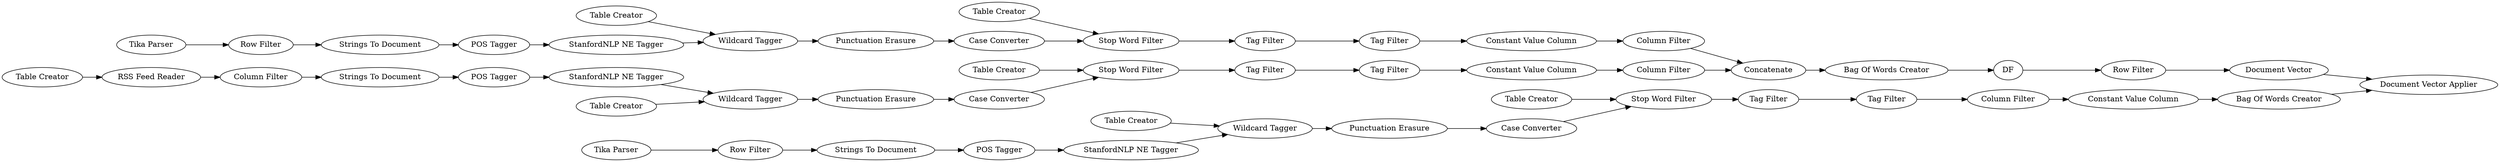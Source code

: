 digraph {
	"-1001823430692894578_32" [label="Column Filter"]
	"8995766270890398531_60" [label="Column Filter"]
	"8995766270890398531_9" [label="StanfordNLP NE Tagger"]
	"4720335448235248640_19" [label="Table Creator"]
	"4720335448235248640_20" [label="Tag Filter"]
	"-5929296231552089761_11" [label="Table Creator"]
	"719674089315445247_4" [label="Tika Parser"]
	"-5929296231552089761_12" [label="Row Filter"]
	"-1001823430692894578_31" [label="Tag Filter"]
	"719674089315445247_12" [label="Row Filter"]
	"4720335448235248640_23" [label="Constant Value Column"]
	"8995766270890398531_5" [label="Strings To Document"]
	"-1001823430692894578_25" [label="Table Creator"]
	"3514025822003984883_28" [label="Stop Word Filter"]
	"3514025822003984883_25" [label="Table Creator"]
	"719674089315445247_5" [label="Strings To Document"]
	"-5210237112876014667_34" [label=DF]
	"-5929296231552089761_4" [label="Tika Parser"]
	"719674089315445247_7" [label="POS Tagger"]
	"-5929296231552089761_7" [label="POS Tagger"]
	"4720335448235248640_17" [label="Tag Filter"]
	"4720335448235248640_15" [label="Stop Word Filter"]
	"8995766270890398531_7" [label="POS Tagger"]
	"9142668480687921890_33" [label=Concatenate]
	"3514025822003984883_26" [label="Tag Filter"]
	"-1001823430692894578_28" [label="Stop Word Filter"]
	"-5210237112876014667_45" [label="Document Vector Applier"]
	"3514025822003984883_27" [label="Punctuation Erasure"]
	"719674089315445247_11" [label="Table Creator"]
	"-5929296231552089761_5" [label="Strings To Document"]
	"3514025822003984883_32" [label="Column Filter"]
	"4720335448235248640_24" [label="Column Filter"]
	"8995766270890398531_53" [label="RSS Feed Reader"]
	"719674089315445247_9" [label="StanfordNLP NE Tagger"]
	"3514025822003984883_31" [label="Tag Filter"]
	"-5210237112876014667_35" [label="Bag Of Words Creator"]
	"-5210237112876014667_42" [label="Document Vector"]
	"-5210237112876014667_48" [label="Bag Of Words Creator"]
	"-5210237112876014667_46" [label="Row Filter"]
	"-5929296231552089761_10" [label="Wildcard Tagger"]
	"-1001823430692894578_29" [label="Case Converter"]
	"-1001823430692894578_26" [label="Tag Filter"]
	"-1001823430692894578_27" [label="Punctuation Erasure"]
	"8995766270890398531_11" [label="Table Creator"]
	"4720335448235248640_12" [label="Punctuation Erasure"]
	"3514025822003984883_29" [label="Case Converter"]
	"8995766270890398531_42" [label="Table Creator"]
	"8995766270890398531_10" [label="Wildcard Tagger"]
	"719674089315445247_10" [label="Wildcard Tagger"]
	"3514025822003984883_12" [label="Constant Value Column"]
	"-5929296231552089761_9" [label="StanfordNLP NE Tagger"]
	"-1001823430692894578_13" [label="Constant Value Column"]
	"4720335448235248640_16" [label="Case Converter"]
	"4720335448235248640_24" -> "9142668480687921890_33"
	"8995766270890398531_9" -> "8995766270890398531_10"
	"-1001823430692894578_26" -> "-1001823430692894578_31"
	"3514025822003984883_32" -> "9142668480687921890_33"
	"3514025822003984883_27" -> "3514025822003984883_29"
	"-5929296231552089761_5" -> "-5929296231552089761_7"
	"4720335448235248640_23" -> "4720335448235248640_24"
	"-1001823430692894578_31" -> "-1001823430692894578_32"
	"-5210237112876014667_42" -> "-5210237112876014667_45"
	"3514025822003984883_29" -> "3514025822003984883_28"
	"-5929296231552089761_11" -> "-5929296231552089761_10"
	"8995766270890398531_53" -> "8995766270890398531_60"
	"4720335448235248640_20" -> "4720335448235248640_23"
	"4720335448235248640_16" -> "4720335448235248640_15"
	"-5210237112876014667_34" -> "-5210237112876014667_46"
	"-5929296231552089761_10" -> "-1001823430692894578_27"
	"-1001823430692894578_32" -> "-1001823430692894578_13"
	"8995766270890398531_7" -> "8995766270890398531_9"
	"-5929296231552089761_7" -> "-5929296231552089761_9"
	"8995766270890398531_11" -> "8995766270890398531_10"
	"-5929296231552089761_9" -> "-5929296231552089761_10"
	"8995766270890398531_5" -> "8995766270890398531_7"
	"719674089315445247_7" -> "719674089315445247_9"
	"3514025822003984883_26" -> "3514025822003984883_31"
	"8995766270890398531_10" -> "4720335448235248640_12"
	"-1001823430692894578_28" -> "-1001823430692894578_26"
	"-1001823430692894578_25" -> "-1001823430692894578_28"
	"9142668480687921890_33" -> "-5210237112876014667_35"
	"3514025822003984883_28" -> "3514025822003984883_26"
	"3514025822003984883_31" -> "3514025822003984883_12"
	"8995766270890398531_60" -> "8995766270890398531_5"
	"-1001823430692894578_13" -> "-5210237112876014667_48"
	"-5210237112876014667_48" -> "-5210237112876014667_45"
	"4720335448235248640_15" -> "4720335448235248640_17"
	"719674089315445247_5" -> "719674089315445247_7"
	"719674089315445247_12" -> "719674089315445247_5"
	"3514025822003984883_12" -> "3514025822003984883_32"
	"719674089315445247_10" -> "3514025822003984883_27"
	"719674089315445247_4" -> "719674089315445247_12"
	"4720335448235248640_19" -> "4720335448235248640_15"
	"3514025822003984883_25" -> "3514025822003984883_28"
	"-1001823430692894578_27" -> "-1001823430692894578_29"
	"-1001823430692894578_29" -> "-1001823430692894578_28"
	"8995766270890398531_42" -> "8995766270890398531_53"
	"719674089315445247_9" -> "719674089315445247_10"
	"-5210237112876014667_35" -> "-5210237112876014667_34"
	"4720335448235248640_17" -> "4720335448235248640_20"
	"-5210237112876014667_46" -> "-5210237112876014667_42"
	"-5929296231552089761_12" -> "-5929296231552089761_5"
	"4720335448235248640_12" -> "4720335448235248640_16"
	"-5929296231552089761_4" -> "-5929296231552089761_12"
	"719674089315445247_11" -> "719674089315445247_10"
	rankdir=LR
}

